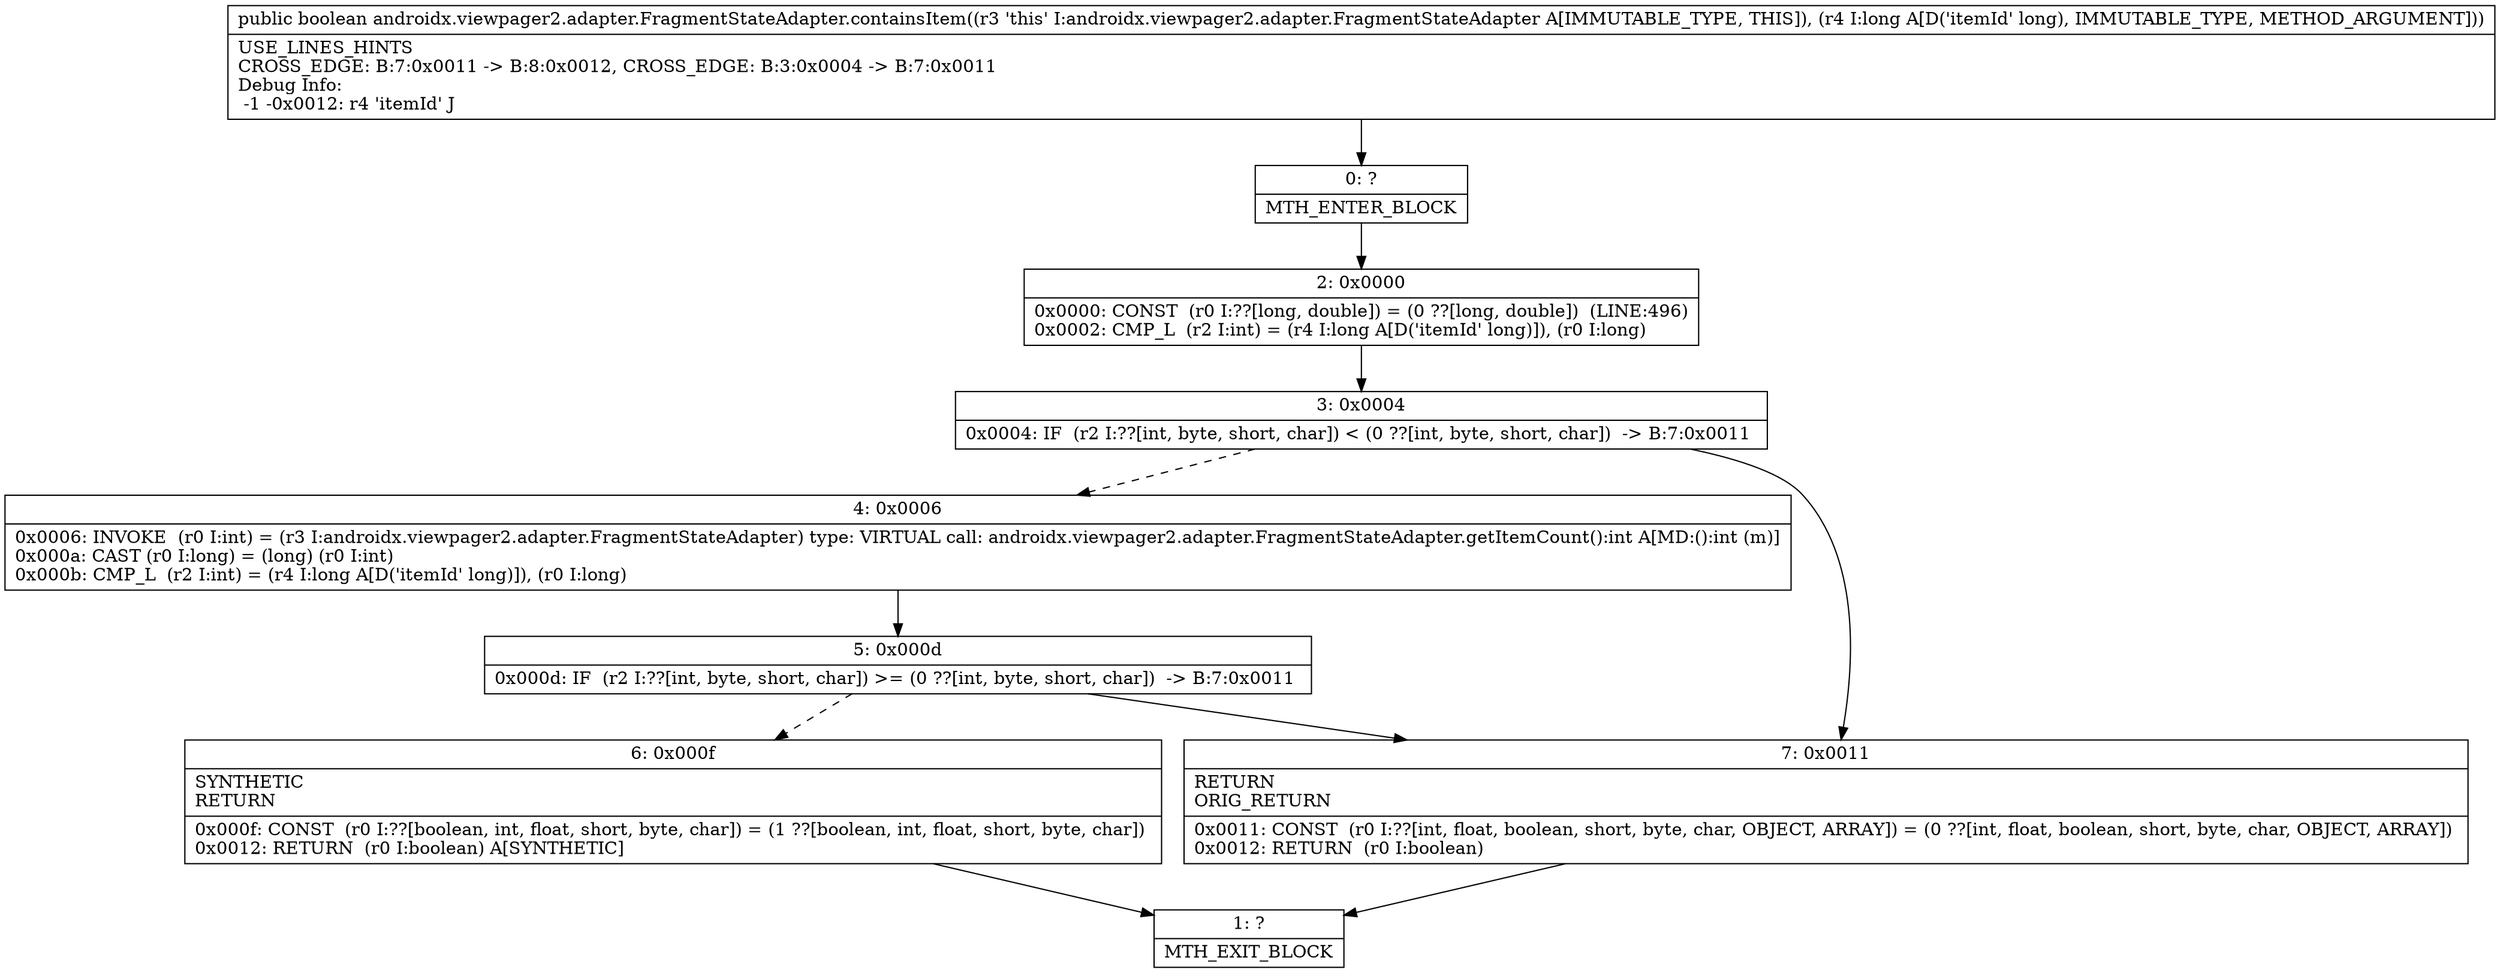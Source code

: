 digraph "CFG forandroidx.viewpager2.adapter.FragmentStateAdapter.containsItem(J)Z" {
Node_0 [shape=record,label="{0\:\ ?|MTH_ENTER_BLOCK\l}"];
Node_2 [shape=record,label="{2\:\ 0x0000|0x0000: CONST  (r0 I:??[long, double]) = (0 ??[long, double])  (LINE:496)\l0x0002: CMP_L  (r2 I:int) = (r4 I:long A[D('itemId' long)]), (r0 I:long) \l}"];
Node_3 [shape=record,label="{3\:\ 0x0004|0x0004: IF  (r2 I:??[int, byte, short, char]) \< (0 ??[int, byte, short, char])  \-\> B:7:0x0011 \l}"];
Node_4 [shape=record,label="{4\:\ 0x0006|0x0006: INVOKE  (r0 I:int) = (r3 I:androidx.viewpager2.adapter.FragmentStateAdapter) type: VIRTUAL call: androidx.viewpager2.adapter.FragmentStateAdapter.getItemCount():int A[MD:():int (m)]\l0x000a: CAST (r0 I:long) = (long) (r0 I:int) \l0x000b: CMP_L  (r2 I:int) = (r4 I:long A[D('itemId' long)]), (r0 I:long) \l}"];
Node_5 [shape=record,label="{5\:\ 0x000d|0x000d: IF  (r2 I:??[int, byte, short, char]) \>= (0 ??[int, byte, short, char])  \-\> B:7:0x0011 \l}"];
Node_6 [shape=record,label="{6\:\ 0x000f|SYNTHETIC\lRETURN\l|0x000f: CONST  (r0 I:??[boolean, int, float, short, byte, char]) = (1 ??[boolean, int, float, short, byte, char]) \l0x0012: RETURN  (r0 I:boolean) A[SYNTHETIC]\l}"];
Node_1 [shape=record,label="{1\:\ ?|MTH_EXIT_BLOCK\l}"];
Node_7 [shape=record,label="{7\:\ 0x0011|RETURN\lORIG_RETURN\l|0x0011: CONST  (r0 I:??[int, float, boolean, short, byte, char, OBJECT, ARRAY]) = (0 ??[int, float, boolean, short, byte, char, OBJECT, ARRAY]) \l0x0012: RETURN  (r0 I:boolean) \l}"];
MethodNode[shape=record,label="{public boolean androidx.viewpager2.adapter.FragmentStateAdapter.containsItem((r3 'this' I:androidx.viewpager2.adapter.FragmentStateAdapter A[IMMUTABLE_TYPE, THIS]), (r4 I:long A[D('itemId' long), IMMUTABLE_TYPE, METHOD_ARGUMENT]))  | USE_LINES_HINTS\lCROSS_EDGE: B:7:0x0011 \-\> B:8:0x0012, CROSS_EDGE: B:3:0x0004 \-\> B:7:0x0011\lDebug Info:\l  \-1 \-0x0012: r4 'itemId' J\l}"];
MethodNode -> Node_0;Node_0 -> Node_2;
Node_2 -> Node_3;
Node_3 -> Node_4[style=dashed];
Node_3 -> Node_7;
Node_4 -> Node_5;
Node_5 -> Node_6[style=dashed];
Node_5 -> Node_7;
Node_6 -> Node_1;
Node_7 -> Node_1;
}

